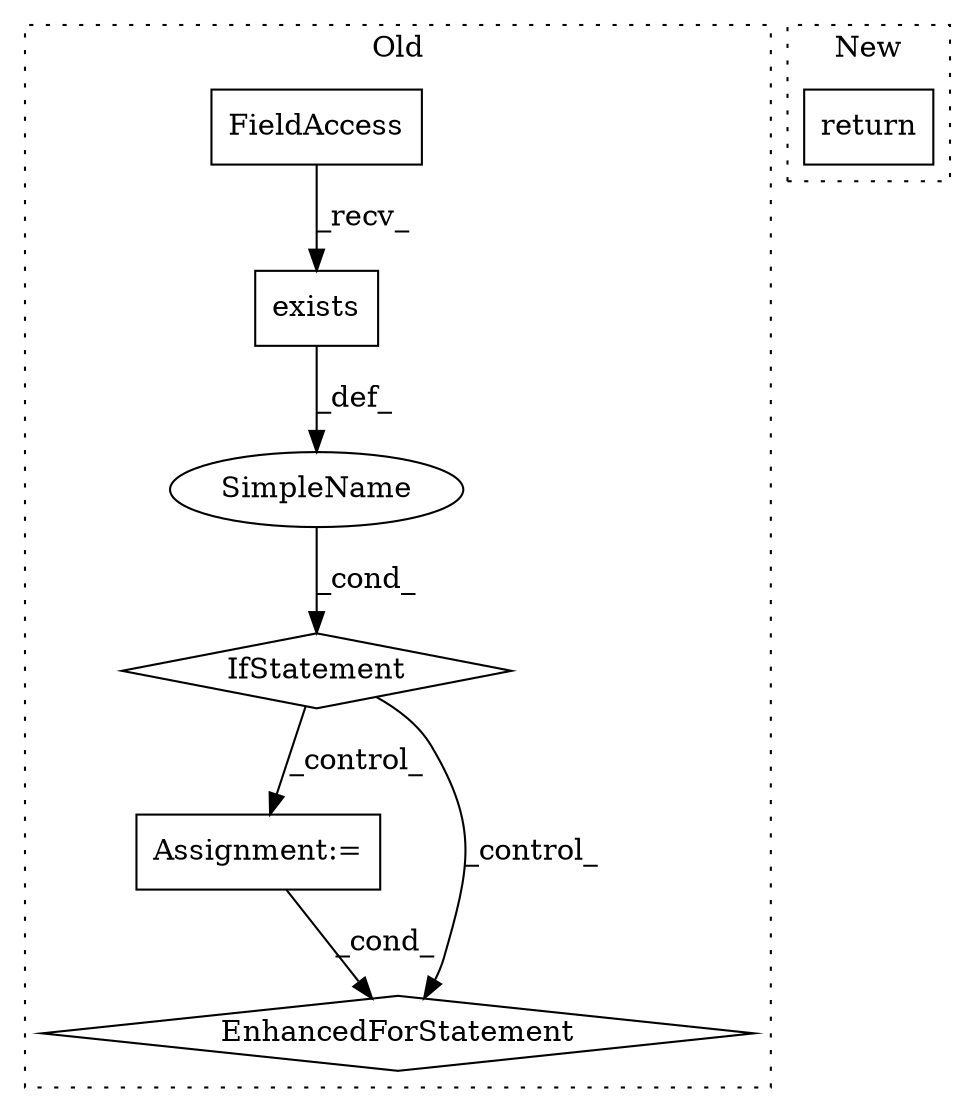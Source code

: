 digraph G {
subgraph cluster0 {
1 [label="exists" a="32" s="2875,2887" l="7,1" shape="box"];
3 [label="FieldAccess" a="22" s="2867" l="7" shape="box"];
4 [label="IfStatement" a="25" s="2863,2888" l="4,2" shape="diamond"];
5 [label="Assignment:=" a="7" s="2898,2984" l="57,2" shape="box"];
6 [label="SimpleName" a="42" s="" l="" shape="ellipse"];
7 [label="EnhancedForStatement" a="70" s="2898,2984" l="57,2" shape="diamond"];
label = "Old";
style="dotted";
}
subgraph cluster1 {
2 [label="return" a="41" s="2847" l="7" shape="box"];
label = "New";
style="dotted";
}
1 -> 6 [label="_def_"];
3 -> 1 [label="_recv_"];
4 -> 7 [label="_control_"];
4 -> 5 [label="_control_"];
5 -> 7 [label="_cond_"];
6 -> 4 [label="_cond_"];
}